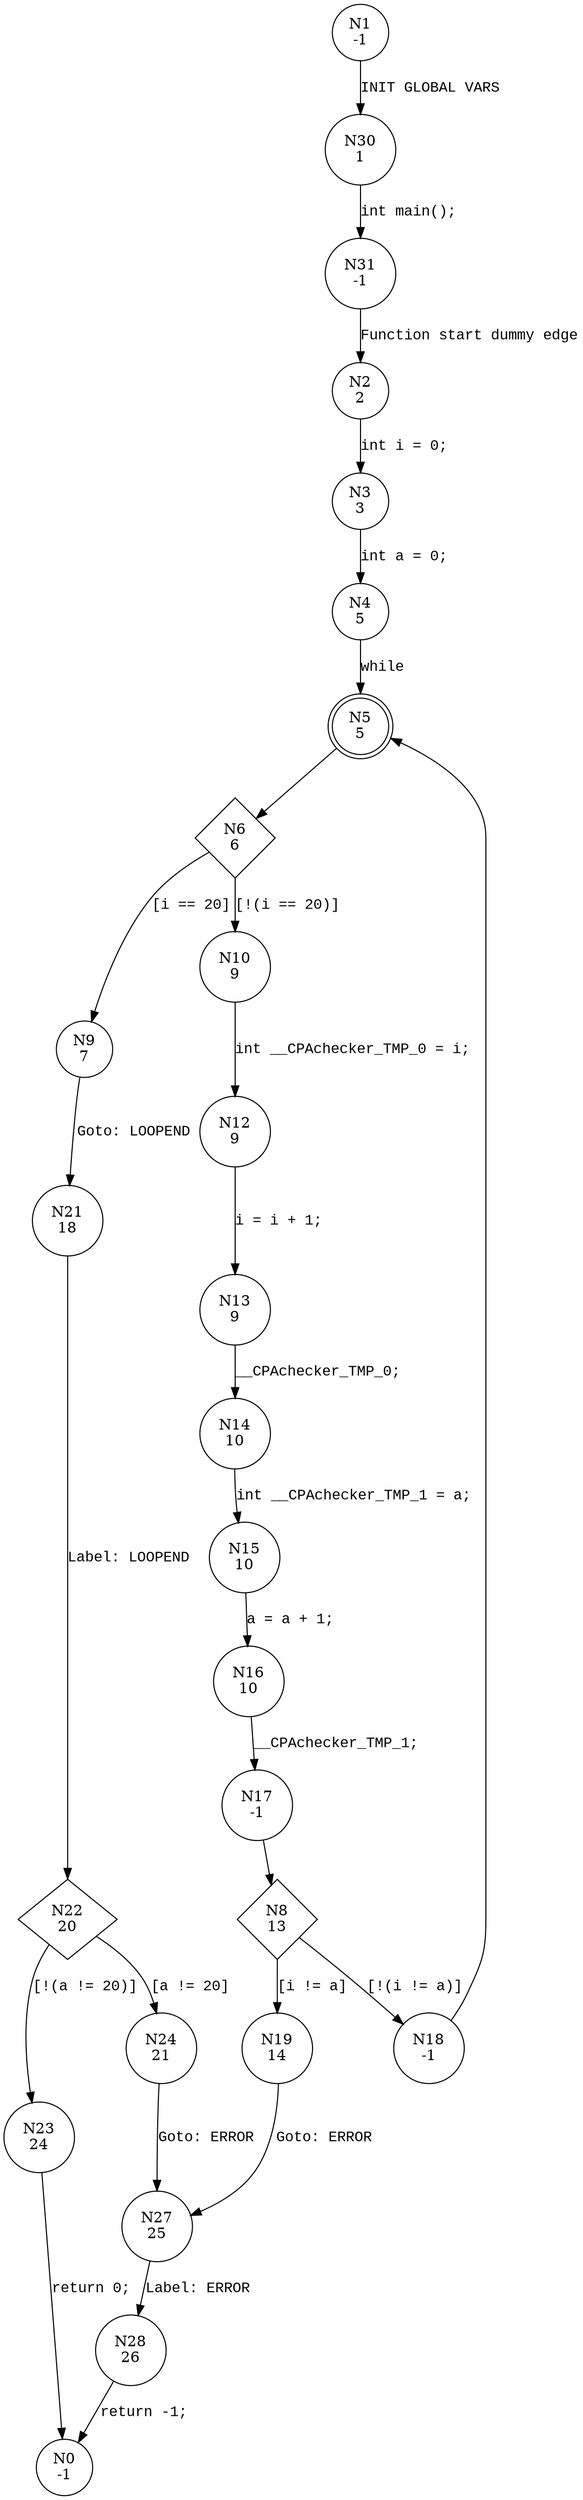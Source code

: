 digraph main {
1 [shape="circle" label="N1\n-1"]
30 [shape="circle" label="N30\n1"]
31 [shape="circle" label="N31\n-1"]
2 [shape="circle" label="N2\n2"]
3 [shape="circle" label="N3\n3"]
4 [shape="circle" label="N4\n5"]
5 [shape="doublecircle" label="N5\n5"]
6 [shape="diamond" label="N6\n6"]
9 [shape="circle" label="N9\n7"]
10 [shape="circle" label="N10\n9"]
12 [shape="circle" label="N12\n9"]
13 [shape="circle" label="N13\n9"]
14 [shape="circle" label="N14\n10"]
15 [shape="circle" label="N15\n10"]
16 [shape="circle" label="N16\n10"]
17 [shape="circle" label="N17\n-1"]
8 [shape="diamond" label="N8\n13"]
19 [shape="circle" label="N19\n14"]
18 [shape="circle" label="N18\n-1"]
27 [shape="circle" label="N27\n25"]
28 [shape="circle" label="N28\n26"]
0 [shape="circle" label="N0\n-1"]
21 [shape="circle" label="N21\n18"]
22 [shape="diamond" label="N22\n20"]
24 [shape="circle" label="N24\n21"]
23 [shape="circle" label="N23\n24"]
1 -> 30 [label="INIT GLOBAL VARS" fontname="Courier New"]
30 -> 31 [label="int main();" fontname="Courier New"]
31 -> 2 [label="Function start dummy edge" fontname="Courier New"]
2 -> 3 [label="int i = 0;" fontname="Courier New"]
3 -> 4 [label="int a = 0;" fontname="Courier New"]
4 -> 5 [label="while" fontname="Courier New"]
5 -> 6 [label="" fontname="Courier New"]
6 -> 9 [label="[i == 20]" fontname="Courier New"]
6 -> 10 [label="[!(i == 20)]" fontname="Courier New"]
10 -> 12 [label="int __CPAchecker_TMP_0 = i;" fontname="Courier New"]
12 -> 13 [label="i = i + 1;" fontname="Courier New"]
13 -> 14 [label="__CPAchecker_TMP_0;" fontname="Courier New"]
14 -> 15 [label="int __CPAchecker_TMP_1 = a;" fontname="Courier New"]
15 -> 16 [label="a = a + 1;" fontname="Courier New"]
16 -> 17 [label="__CPAchecker_TMP_1;" fontname="Courier New"]
17 -> 8 [label="" fontname="Courier New"]
8 -> 19 [label="[i != a]" fontname="Courier New"]
8 -> 18 [label="[!(i != a)]" fontname="Courier New"]
18 -> 5 [label="" fontname="Courier New"]
19 -> 27 [label="Goto: ERROR" fontname="Courier New"]
27 -> 28 [label="Label: ERROR" fontname="Courier New"]
28 -> 0 [label="return -1;" fontname="Courier New"]
9 -> 21 [label="Goto: LOOPEND" fontname="Courier New"]
21 -> 22 [label="Label: LOOPEND" fontname="Courier New"]
22 -> 24 [label="[a != 20]" fontname="Courier New"]
22 -> 23 [label="[!(a != 20)]" fontname="Courier New"]
23 -> 0 [label="return 0;" fontname="Courier New"]
24 -> 27 [label="Goto: ERROR" fontname="Courier New"]
}